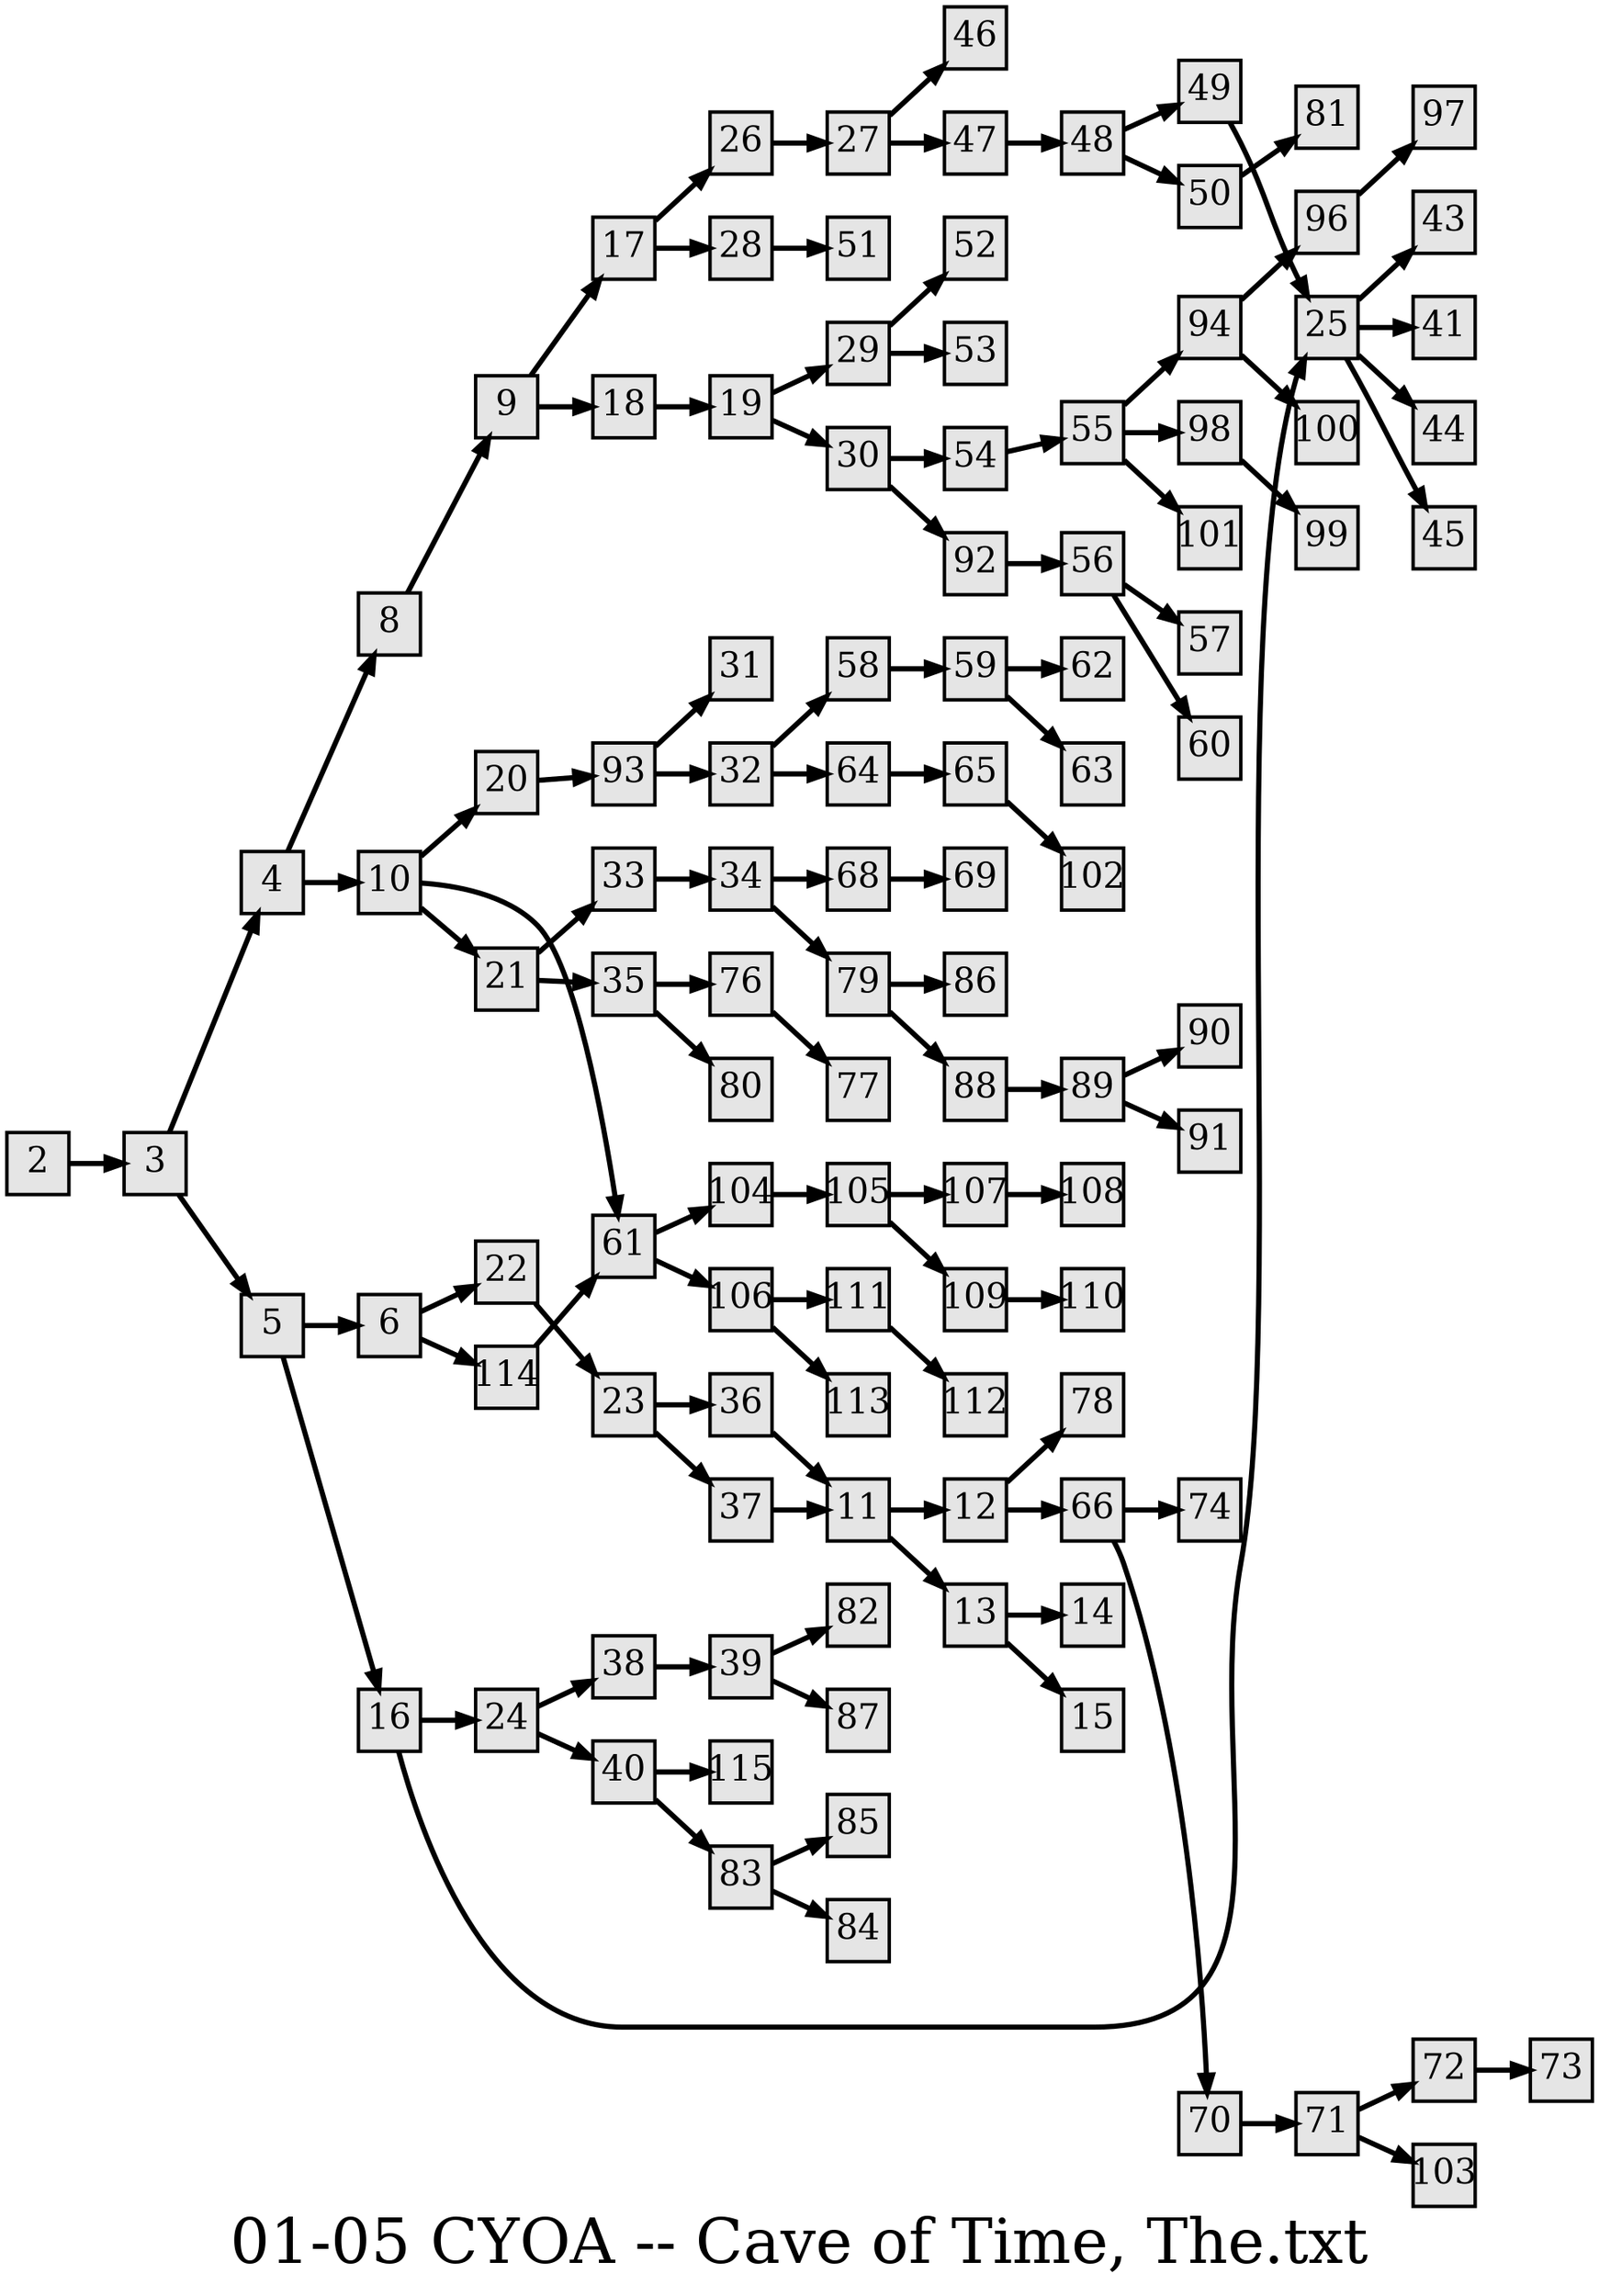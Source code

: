 digraph g{
  graph [ label="01-05 CYOA -- Cave of Time, The.txt" rankdir=LR, ordering=out, fontsize=36, nodesep="0.35", ranksep="0.45"];
  node  [shape=rect, penwidth=2, fontsize=20, style=filled, fillcolor=grey90, margin="0,0", labelfloat=true, regular=true, fixedsize=true];
  edge  [labelfloat=true, penwidth=3, fontsize=12];
  2 -> 3;
  3 -> 4;
  3 -> 5;
  4 -> 8;
  4 -> 10;
  5 -> 6;
  5 -> 16;
  6 -> 22;
  6 -> 114;
  8 -> 9;
  9 -> 17;
  9 -> 18;
  10 -> 20;
  10 -> 61;
  10 -> 21;
  11 -> 12;
  11 -> 13;
  12 -> 66;
  12 -> 78;
  13 -> 14;
  13 -> 15;
  16 -> 24;
  16 -> 25;
  17 -> 26;
  17 -> 28;
  18 -> 19;
  19 -> 29;
  19 -> 30;
  20 -> 93;
  21 -> 33;
  21 -> 35;
  22 -> 23;
  23 -> 36;
  23 -> 37;
  24 -> 38;
  24 -> 40;
  25 -> 43;
  25 -> 41;
  25 -> 44;
  25 -> 45;
  26 -> 27;
  27 -> 46;
  27 -> 47;
  28 -> 51;
  29 -> 52;
  29 -> 53;
  30 -> 54;
  30 -> 92;
  32 -> 58;
  32 -> 64;
  33 -> 34;
  34 -> 68;
  34 -> 79;
  35 -> 76;
  35 -> 80;
  36 -> 11;
  37 -> 11;
  38 -> 39;
  39 -> 82;
  39 -> 87;
  40 -> 115;
  40 -> 83;
  47 -> 48;
  48 -> 49;
  48 -> 50;
  49 -> 25;
  50 -> 81;
  54 -> 55;
  55 -> 94;
  55 -> 98;
  55 -> 101;
  56 -> 57;
  56 -> 60;
  58 -> 59;
  59 -> 62;
  59 -> 63;
  61 -> 104;
  61 -> 106;
  64 -> 65;
  65 -> 102;
  66 -> 70;
  66 -> 74;
  68 -> 69;
  70 -> 71;
  71 -> 72;
  71 -> 103;
  72 -> 73;
  76 -> 77;
  79 -> 86;
  79 -> 88;
  83 -> 85;
  83 -> 84;
  88 -> 89;
  89 -> 90;
  89 -> 91;
  92 -> 56;
  93 -> 31;
  93 -> 32;
  94 -> 96;
  94 -> 100;
  96 -> 97;
  98 -> 99;
  104 -> 105;
  105 -> 107;
  105 -> 109;
  106 -> 111;
  106 -> 113;
  107 -> 108;
  109 -> 110;
  111 -> 112;
  114 -> 61;
}

